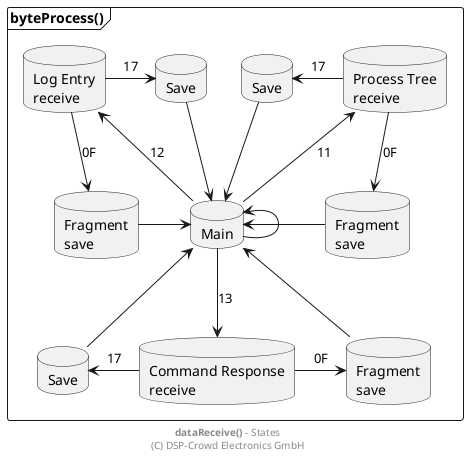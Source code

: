 
@startuml

' skinparam linetype ortho

frame "byteProcess()" as pRcv {

  database "Main" as sMain

  database "Process Tree\nreceive" as sProc
  database "Command Response\nreceive" as sCmd
  database "Log Entry\nreceive" as sLog

  database "Save" as sLogSave
  database "Fragment\nsave" as sLogFrag

  database "Save" as sCmdSave
  database "Fragment\nsave" as sCmdFrag

  database "Save" as sProcSave
  database "Fragment\nsave" as sProcFrag
}

sMain -u-> sMain
sMain -u-> sProc : 11
sMain -u-> sLog : 12
sMain -d-> sCmd : 13

sProc -r-> sProcSave : 17
sProc -d-> sProcFrag : 0F

sCmd -l-> sCmdSave : 17
sCmd -r-> sCmdFrag : 0F

sLog -l-> sLogSave : 17
sLog -d-> sLogFrag : 0F

sLogSave -d-> sMain
sProcSave -d-> sMain

sLogFrag -r-> sMain
sProcFrag -l-> sMain

sMain <-d- sCmdSave
sMain <-d- sCmdFrag

footer **dataReceive()** - States\n(C) DSP-Crowd Electronics GmbH

@enduml

